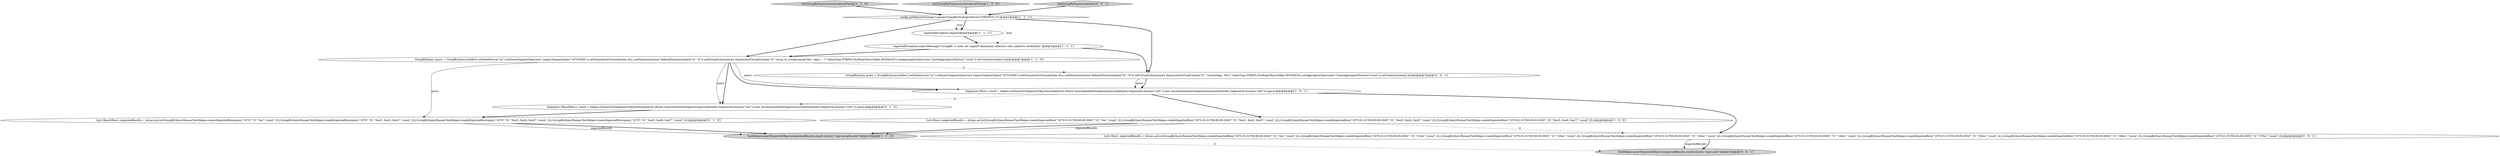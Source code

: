 digraph {
14 [style = filled, label = "TestHelper.assertExpectedObjects(expectedResults,result.toList(),\"expr-auto\")@@@10@@@['0', '0', '1']", fillcolor = lightgray, shape = ellipse image = "AAA0AAABBB3BBB"];
0 [style = filled, label = "config.getDefaultStrategy().equals(GroupByStrategySelector.STRATEGY_V1)@@@3@@@['1', '1', '1']", fillcolor = white, shape = diamond image = "AAA0AAABBB1BBB"];
2 [style = filled, label = "GroupByQuery query = GroupByQuery.builder().setDataSource(\"xx\").setQuerySegmentSpec(new LegacySegmentSpec(\"1970/3000\")).setGranularity(Granularities.ALL).setDimensions(new DefaultDimensionSpec(\"tt\",\"tt\")).setVirtualColumns(new ExpressionVirtualColumn(\"tt\",\"array_to_string(concat('foo', tags), ', ')\",ValueType.STRING,TestExprMacroTable.INSTANCE)).setAggregatorSpecs(new CountAggregatorFactory(\"count\")).setContext(context).build()@@@7@@@['1', '1', '0']", fillcolor = white, shape = ellipse image = "AAA0AAABBB1BBB"];
1 [style = filled, label = "List<Row> expectedResults = Arrays.asList(GroupByQueryRunnerTestHelper.createExpectedRow(\"1970-01-01T00:00:00.000Z\",\"tt\",\"foo\",\"count\",2L),GroupByQueryRunnerTestHelper.createExpectedRow(\"1970-01-01T00:00:00.000Z\",\"tt\",\"foot1, foot2, foot3\",\"count\",2L),GroupByQueryRunnerTestHelper.createExpectedRow(\"1970-01-01T00:00:00.000Z\",\"tt\",\"foot3, foot4, foot5\",\"count\",2L),GroupByQueryRunnerTestHelper.createExpectedRow(\"1970-01-01T00:00:00.000Z\",\"tt\",\"foot5, foot6, foot7\",\"count\",2L))@@@9@@@['1', '0', '0']", fillcolor = white, shape = ellipse image = "AAA0AAABBB1BBB"];
5 [style = filled, label = "TestHelper.assertExpectedObjects(expectedResults,result.toList(),\"expr-arrayfn-auto\")@@@10@@@['1', '1', '0']", fillcolor = lightgray, shape = ellipse image = "AAA0AAABBB1BBB"];
8 [style = filled, label = "testGroupByExpressionAutoArrayFnArg['0', '1', '0']", fillcolor = lightgray, shape = diamond image = "AAA0AAABBB2BBB"];
9 [style = filled, label = "Sequence<ResultRow> result = helper.runQueryOnSegmentsObjs(ImmutableList.of(new QueryableIndexSegment(queryableIndex,SegmentId.dummy(\"sid1\")),new IncrementalIndexSegment(incrementalIndex,SegmentId.dummy(\"sid2\"))),query)@@@8@@@['0', '1', '0']", fillcolor = white, shape = ellipse image = "AAA1AAABBB2BBB"];
12 [style = filled, label = "List<Row> expectedResults = Arrays.asList(GroupByQueryRunnerTestHelper.createExpectedRow(\"1970-01-01T00:00:00.000Z\",\"tt\",\"foo\",\"count\",2L),GroupByQueryRunnerTestHelper.createExpectedRow(\"1970-01-01T00:00:00.000Z\",\"tt\",\"t1foo\",\"count\",2L),GroupByQueryRunnerTestHelper.createExpectedRow(\"1970-01-01T00:00:00.000Z\",\"tt\",\"t2foo\",\"count\",2L),GroupByQueryRunnerTestHelper.createExpectedRow(\"1970-01-01T00:00:00.000Z\",\"tt\",\"t3foo\",\"count\",4L),GroupByQueryRunnerTestHelper.createExpectedRow(\"1970-01-01T00:00:00.000Z\",\"tt\",\"t4foo\",\"count\",2L),GroupByQueryRunnerTestHelper.createExpectedRow(\"1970-01-01T00:00:00.000Z\",\"tt\",\"t5foo\",\"count\",4L),GroupByQueryRunnerTestHelper.createExpectedRow(\"1970-01-01T00:00:00.000Z\",\"tt\",\"t6foo\",\"count\",2L),GroupByQueryRunnerTestHelper.createExpectedRow(\"1970-01-01T00:00:00.000Z\",\"tt\",\"t7foo\",\"count\",2L))@@@9@@@['0', '0', '1']", fillcolor = white, shape = ellipse image = "AAA0AAABBB3BBB"];
10 [style = filled, label = "List<ResultRow> expectedResults = Arrays.asList(GroupByQueryRunnerTestHelper.createExpectedRow(query,\"1970\",\"tt\",\"foo\",\"count\",2L),GroupByQueryRunnerTestHelper.createExpectedRow(query,\"1970\",\"tt\",\"foot1, foot2, foot3\",\"count\",2L),GroupByQueryRunnerTestHelper.createExpectedRow(query,\"1970\",\"tt\",\"foot3, foot4, foot5\",\"count\",2L),GroupByQueryRunnerTestHelper.createExpectedRow(query,\"1970\",\"tt\",\"foot5, foot6, foot7\",\"count\",2L))@@@9@@@['0', '1', '0']", fillcolor = white, shape = ellipse image = "AAA0AAABBB2BBB"];
11 [style = filled, label = "GroupByQuery query = GroupByQuery.builder().setDataSource(\"xx\").setQuerySegmentSpec(new LegacySegmentSpec(\"1970/3000\")).setGranularity(Granularities.ALL).setDimensions(new DefaultDimensionSpec(\"tt\",\"tt\")).setVirtualColumns(new ExpressionVirtualColumn(\"tt\",\"concat(tags, 'foo')\",ValueType.STRING,TestExprMacroTable.INSTANCE)).setAggregatorSpecs(new CountAggregatorFactory(\"count\")).setContext(context).build()@@@7@@@['0', '0', '1']", fillcolor = white, shape = ellipse image = "AAA0AAABBB3BBB"];
7 [style = filled, label = "testGroupByExpressionAutoArrayFnArg['1', '0', '0']", fillcolor = lightgray, shape = diamond image = "AAA0AAABBB1BBB"];
13 [style = filled, label = "testGroupByExpressionAuto['0', '0', '1']", fillcolor = lightgray, shape = diamond image = "AAA0AAABBB3BBB"];
3 [style = filled, label = "Sequence<Row> result = helper.runQueryOnSegmentsObjs(ImmutableList.of(new QueryableIndexSegment(queryableIndex,SegmentId.dummy(\"sid1\")),new IncrementalIndexSegment(incrementalIndex,SegmentId.dummy(\"sid2\"))),query)@@@8@@@['1', '0', '1']", fillcolor = white, shape = ellipse image = "AAA0AAABBB1BBB"];
6 [style = filled, label = "expectedException.expectMessage(\"GroupBy v1 does not support dimension selectors with unknown cardinality.\")@@@5@@@['1', '1', '1']", fillcolor = white, shape = ellipse image = "AAA0AAABBB1BBB"];
4 [style = filled, label = "expectedException.expect()@@@4@@@['1', '1', '1']", fillcolor = white, shape = ellipse image = "AAA0AAABBB1BBB"];
11->3 [style = bold, label=""];
4->6 [style = bold, label=""];
0->6 [style = dotted, label="true"];
0->4 [style = bold, label=""];
5->14 [style = dashed, label="0"];
8->0 [style = bold, label=""];
2->3 [style = solid, label="query"];
13->0 [style = bold, label=""];
12->14 [style = bold, label=""];
6->11 [style = bold, label=""];
11->3 [style = solid, label="query"];
0->11 [style = bold, label=""];
10->5 [style = solid, label="expectedResults"];
3->1 [style = bold, label=""];
6->2 [style = bold, label=""];
2->9 [style = solid, label="query"];
2->3 [style = bold, label=""];
2->9 [style = bold, label=""];
3->12 [style = bold, label=""];
2->10 [style = solid, label="query"];
7->0 [style = bold, label=""];
1->12 [style = dashed, label="0"];
12->14 [style = solid, label="expectedResults"];
1->5 [style = solid, label="expectedResults"];
0->4 [style = dotted, label="true"];
0->2 [style = bold, label=""];
2->11 [style = dashed, label="0"];
10->5 [style = bold, label=""];
3->9 [style = dashed, label="0"];
9->10 [style = bold, label=""];
1->5 [style = bold, label=""];
}
